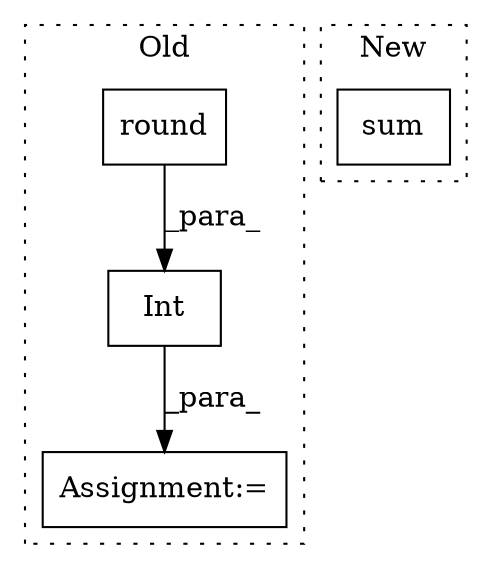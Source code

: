 digraph G {
subgraph cluster0 {
1 [label="round" a="32" s="1003,1065" l="6,1" shape="box"];
3 [label="Assignment:=" a="7" s="994" l="1" shape="box"];
4 [label="Int" a="32" s="999,1066" l="4,1" shape="box"];
label = "Old";
style="dotted";
}
subgraph cluster1 {
2 [label="sum" a="32" s="1703,1708" l="4,1" shape="box"];
label = "New";
style="dotted";
}
1 -> 4 [label="_para_"];
4 -> 3 [label="_para_"];
}